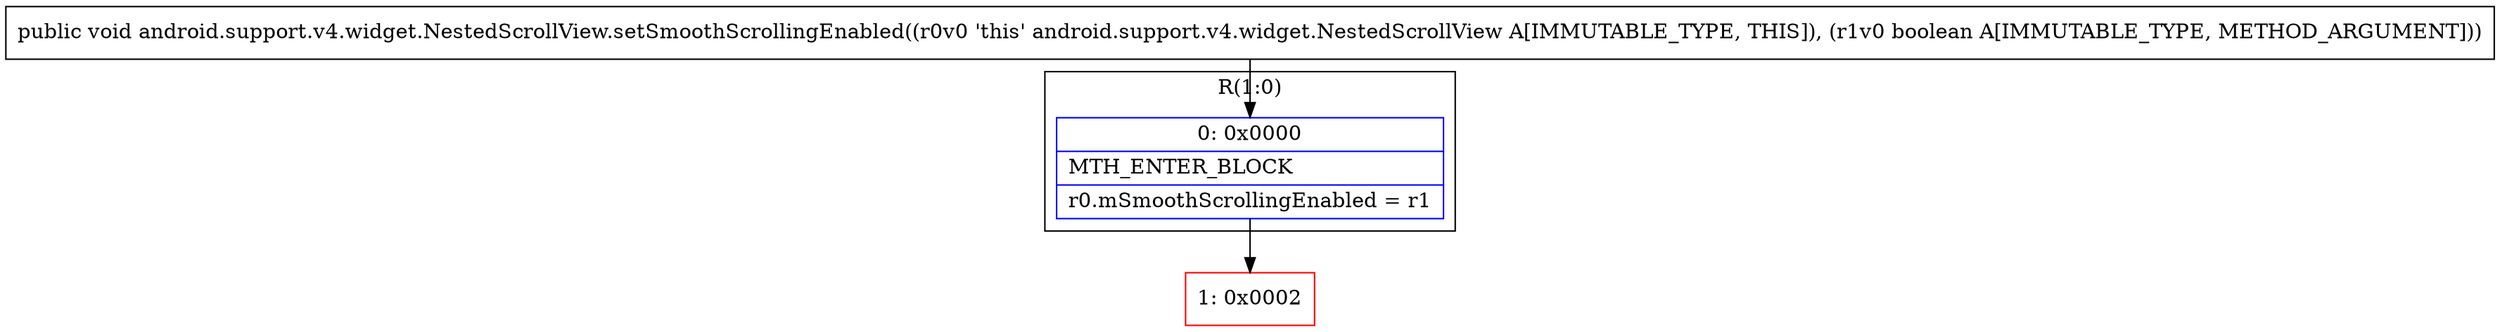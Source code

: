 digraph "CFG forandroid.support.v4.widget.NestedScrollView.setSmoothScrollingEnabled(Z)V" {
subgraph cluster_Region_619061312 {
label = "R(1:0)";
node [shape=record,color=blue];
Node_0 [shape=record,label="{0\:\ 0x0000|MTH_ENTER_BLOCK\l|r0.mSmoothScrollingEnabled = r1\l}"];
}
Node_1 [shape=record,color=red,label="{1\:\ 0x0002}"];
MethodNode[shape=record,label="{public void android.support.v4.widget.NestedScrollView.setSmoothScrollingEnabled((r0v0 'this' android.support.v4.widget.NestedScrollView A[IMMUTABLE_TYPE, THIS]), (r1v0 boolean A[IMMUTABLE_TYPE, METHOD_ARGUMENT])) }"];
MethodNode -> Node_0;
Node_0 -> Node_1;
}

